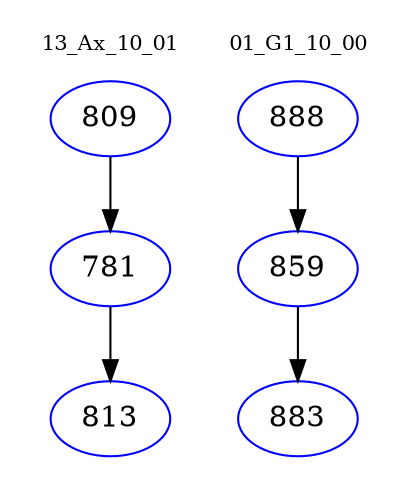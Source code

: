 digraph{
subgraph cluster_0 {
color = white
label = "13_Ax_10_01";
fontsize=10;
T0_809 [label="809", color="blue"]
T0_809 -> T0_781 [color="black"]
T0_781 [label="781", color="blue"]
T0_781 -> T0_813 [color="black"]
T0_813 [label="813", color="blue"]
}
subgraph cluster_1 {
color = white
label = "01_G1_10_00";
fontsize=10;
T1_888 [label="888", color="blue"]
T1_888 -> T1_859 [color="black"]
T1_859 [label="859", color="blue"]
T1_859 -> T1_883 [color="black"]
T1_883 [label="883", color="blue"]
}
}
